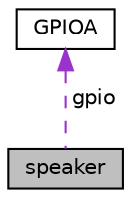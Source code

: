 digraph "speaker"
{
 // LATEX_PDF_SIZE
  edge [fontname="Helvetica",fontsize="10",labelfontname="Helvetica",labelfontsize="10"];
  node [fontname="Helvetica",fontsize="10",shape=record];
  Node1 [label="speaker",height=0.2,width=0.4,color="black", fillcolor="grey75", style="filled", fontcolor="black",tooltip=" "];
  Node2 -> Node1 [dir="back",color="darkorchid3",fontsize="10",style="dashed",label=" gpio" ,fontname="Helvetica"];
  Node2 [label="GPIOA",height=0.2,width=0.4,color="black", fillcolor="white", style="filled",URL="$struct_g_p_i_o_a.html",tooltip=" "];
}
